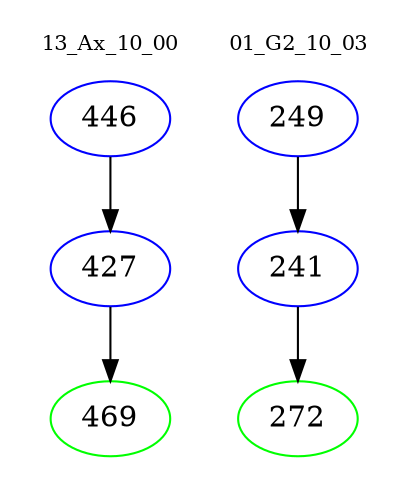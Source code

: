 digraph{
subgraph cluster_0 {
color = white
label = "13_Ax_10_00";
fontsize=10;
T0_446 [label="446", color="blue"]
T0_446 -> T0_427 [color="black"]
T0_427 [label="427", color="blue"]
T0_427 -> T0_469 [color="black"]
T0_469 [label="469", color="green"]
}
subgraph cluster_1 {
color = white
label = "01_G2_10_03";
fontsize=10;
T1_249 [label="249", color="blue"]
T1_249 -> T1_241 [color="black"]
T1_241 [label="241", color="blue"]
T1_241 -> T1_272 [color="black"]
T1_272 [label="272", color="green"]
}
}
